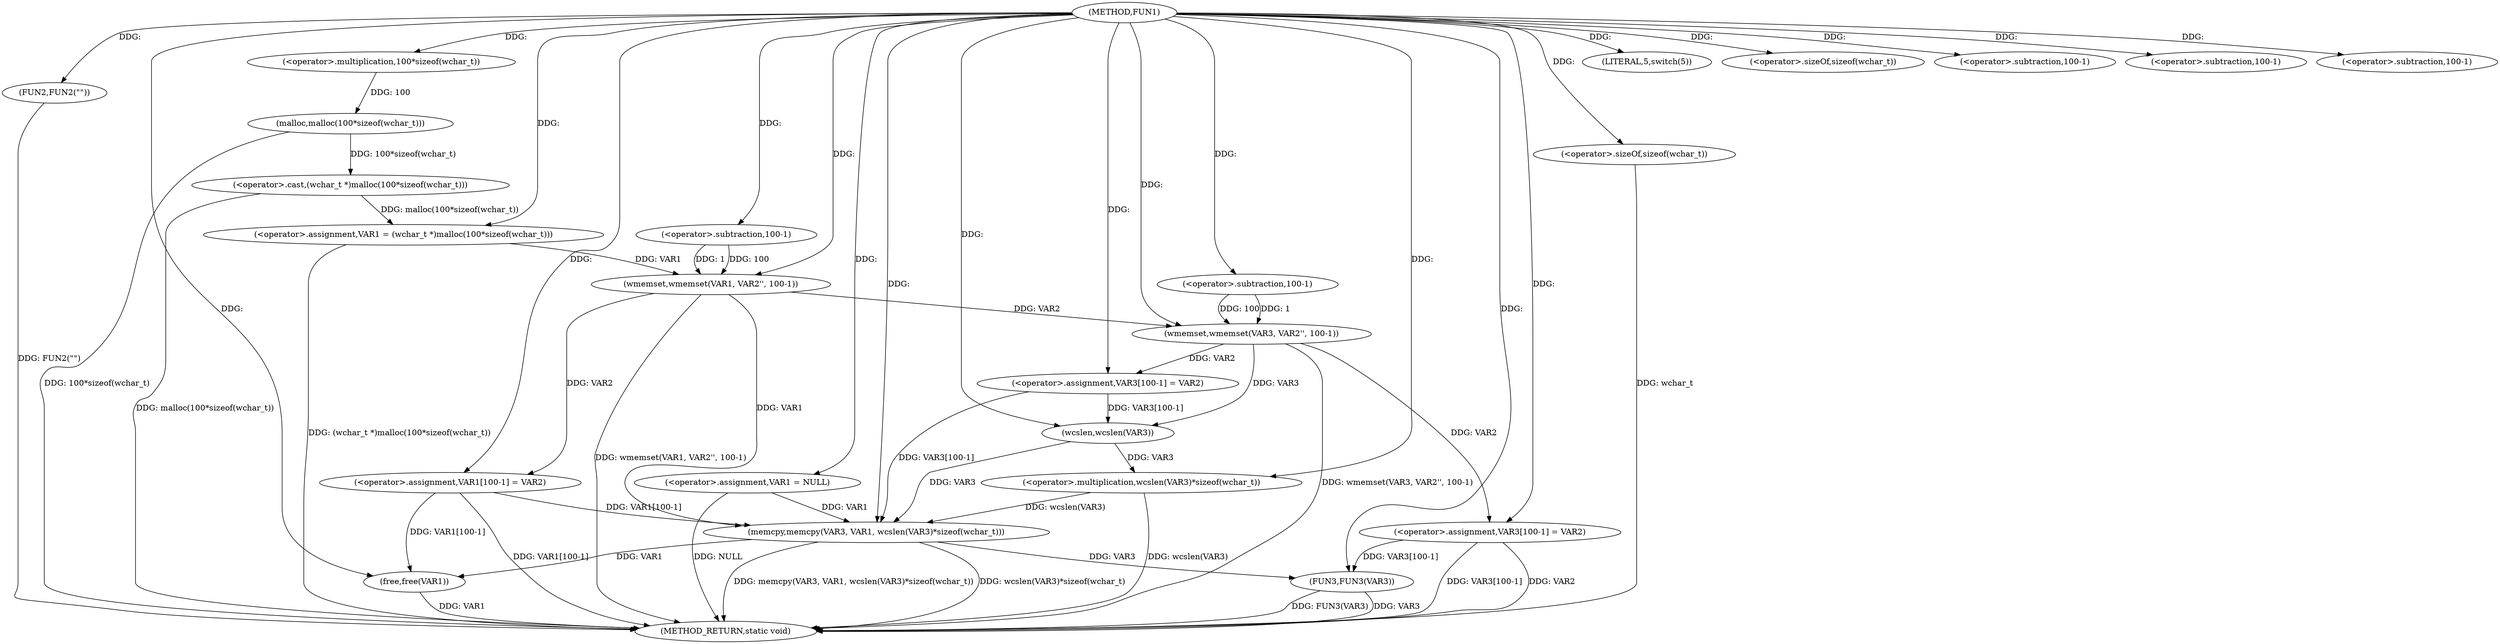digraph FUN1 {  
"1000100" [label = "(METHOD,FUN1)" ]
"1000171" [label = "(METHOD_RETURN,static void)" ]
"1000103" [label = "(<operator>.assignment,VAR1 = NULL)" ]
"1000107" [label = "(LITERAL,5,switch(5))" ]
"1000110" [label = "(FUN2,FUN2(\"\"))" ]
"1000114" [label = "(<operator>.assignment,VAR1 = (wchar_t *)malloc(100*sizeof(wchar_t)))" ]
"1000116" [label = "(<operator>.cast,(wchar_t *)malloc(100*sizeof(wchar_t)))" ]
"1000118" [label = "(malloc,malloc(100*sizeof(wchar_t)))" ]
"1000119" [label = "(<operator>.multiplication,100*sizeof(wchar_t))" ]
"1000121" [label = "(<operator>.sizeOf,sizeof(wchar_t))" ]
"1000123" [label = "(wmemset,wmemset(VAR1, VAR2'', 100-1))" ]
"1000126" [label = "(<operator>.subtraction,100-1)" ]
"1000129" [label = "(<operator>.assignment,VAR1[100-1] = VAR2)" ]
"1000132" [label = "(<operator>.subtraction,100-1)" ]
"1000139" [label = "(wmemset,wmemset(VAR3, VAR2'', 100-1))" ]
"1000142" [label = "(<operator>.subtraction,100-1)" ]
"1000145" [label = "(<operator>.assignment,VAR3[100-1] = VAR2)" ]
"1000148" [label = "(<operator>.subtraction,100-1)" ]
"1000152" [label = "(memcpy,memcpy(VAR3, VAR1, wcslen(VAR3)*sizeof(wchar_t)))" ]
"1000155" [label = "(<operator>.multiplication,wcslen(VAR3)*sizeof(wchar_t))" ]
"1000156" [label = "(wcslen,wcslen(VAR3))" ]
"1000158" [label = "(<operator>.sizeOf,sizeof(wchar_t))" ]
"1000160" [label = "(<operator>.assignment,VAR3[100-1] = VAR2)" ]
"1000163" [label = "(<operator>.subtraction,100-1)" ]
"1000167" [label = "(FUN3,FUN3(VAR3))" ]
"1000169" [label = "(free,free(VAR1))" ]
  "1000158" -> "1000171"  [ label = "DDG: wchar_t"] 
  "1000103" -> "1000171"  [ label = "DDG: NULL"] 
  "1000116" -> "1000171"  [ label = "DDG: malloc(100*sizeof(wchar_t))"] 
  "1000110" -> "1000171"  [ label = "DDG: FUN2(\"\")"] 
  "1000169" -> "1000171"  [ label = "DDG: VAR1"] 
  "1000155" -> "1000171"  [ label = "DDG: wcslen(VAR3)"] 
  "1000118" -> "1000171"  [ label = "DDG: 100*sizeof(wchar_t)"] 
  "1000167" -> "1000171"  [ label = "DDG: VAR3"] 
  "1000129" -> "1000171"  [ label = "DDG: VAR1[100-1]"] 
  "1000123" -> "1000171"  [ label = "DDG: wmemset(VAR1, VAR2'', 100-1)"] 
  "1000139" -> "1000171"  [ label = "DDG: wmemset(VAR3, VAR2'', 100-1)"] 
  "1000160" -> "1000171"  [ label = "DDG: VAR2"] 
  "1000152" -> "1000171"  [ label = "DDG: memcpy(VAR3, VAR1, wcslen(VAR3)*sizeof(wchar_t))"] 
  "1000152" -> "1000171"  [ label = "DDG: wcslen(VAR3)*sizeof(wchar_t)"] 
  "1000167" -> "1000171"  [ label = "DDG: FUN3(VAR3)"] 
  "1000160" -> "1000171"  [ label = "DDG: VAR3[100-1]"] 
  "1000114" -> "1000171"  [ label = "DDG: (wchar_t *)malloc(100*sizeof(wchar_t))"] 
  "1000100" -> "1000103"  [ label = "DDG: "] 
  "1000100" -> "1000107"  [ label = "DDG: "] 
  "1000100" -> "1000110"  [ label = "DDG: "] 
  "1000116" -> "1000114"  [ label = "DDG: malloc(100*sizeof(wchar_t))"] 
  "1000100" -> "1000114"  [ label = "DDG: "] 
  "1000118" -> "1000116"  [ label = "DDG: 100*sizeof(wchar_t)"] 
  "1000119" -> "1000118"  [ label = "DDG: 100"] 
  "1000100" -> "1000119"  [ label = "DDG: "] 
  "1000100" -> "1000121"  [ label = "DDG: "] 
  "1000114" -> "1000123"  [ label = "DDG: VAR1"] 
  "1000100" -> "1000123"  [ label = "DDG: "] 
  "1000126" -> "1000123"  [ label = "DDG: 100"] 
  "1000126" -> "1000123"  [ label = "DDG: 1"] 
  "1000100" -> "1000126"  [ label = "DDG: "] 
  "1000123" -> "1000129"  [ label = "DDG: VAR2"] 
  "1000100" -> "1000129"  [ label = "DDG: "] 
  "1000100" -> "1000132"  [ label = "DDG: "] 
  "1000100" -> "1000139"  [ label = "DDG: "] 
  "1000123" -> "1000139"  [ label = "DDG: VAR2"] 
  "1000142" -> "1000139"  [ label = "DDG: 100"] 
  "1000142" -> "1000139"  [ label = "DDG: 1"] 
  "1000100" -> "1000142"  [ label = "DDG: "] 
  "1000139" -> "1000145"  [ label = "DDG: VAR2"] 
  "1000100" -> "1000145"  [ label = "DDG: "] 
  "1000100" -> "1000148"  [ label = "DDG: "] 
  "1000156" -> "1000152"  [ label = "DDG: VAR3"] 
  "1000145" -> "1000152"  [ label = "DDG: VAR3[100-1]"] 
  "1000100" -> "1000152"  [ label = "DDG: "] 
  "1000129" -> "1000152"  [ label = "DDG: VAR1[100-1]"] 
  "1000103" -> "1000152"  [ label = "DDG: VAR1"] 
  "1000123" -> "1000152"  [ label = "DDG: VAR1"] 
  "1000155" -> "1000152"  [ label = "DDG: wcslen(VAR3)"] 
  "1000156" -> "1000155"  [ label = "DDG: VAR3"] 
  "1000139" -> "1000156"  [ label = "DDG: VAR3"] 
  "1000145" -> "1000156"  [ label = "DDG: VAR3[100-1]"] 
  "1000100" -> "1000156"  [ label = "DDG: "] 
  "1000100" -> "1000155"  [ label = "DDG: "] 
  "1000100" -> "1000158"  [ label = "DDG: "] 
  "1000100" -> "1000160"  [ label = "DDG: "] 
  "1000139" -> "1000160"  [ label = "DDG: VAR2"] 
  "1000100" -> "1000163"  [ label = "DDG: "] 
  "1000152" -> "1000167"  [ label = "DDG: VAR3"] 
  "1000160" -> "1000167"  [ label = "DDG: VAR3[100-1]"] 
  "1000100" -> "1000167"  [ label = "DDG: "] 
  "1000129" -> "1000169"  [ label = "DDG: VAR1[100-1]"] 
  "1000152" -> "1000169"  [ label = "DDG: VAR1"] 
  "1000100" -> "1000169"  [ label = "DDG: "] 
}
